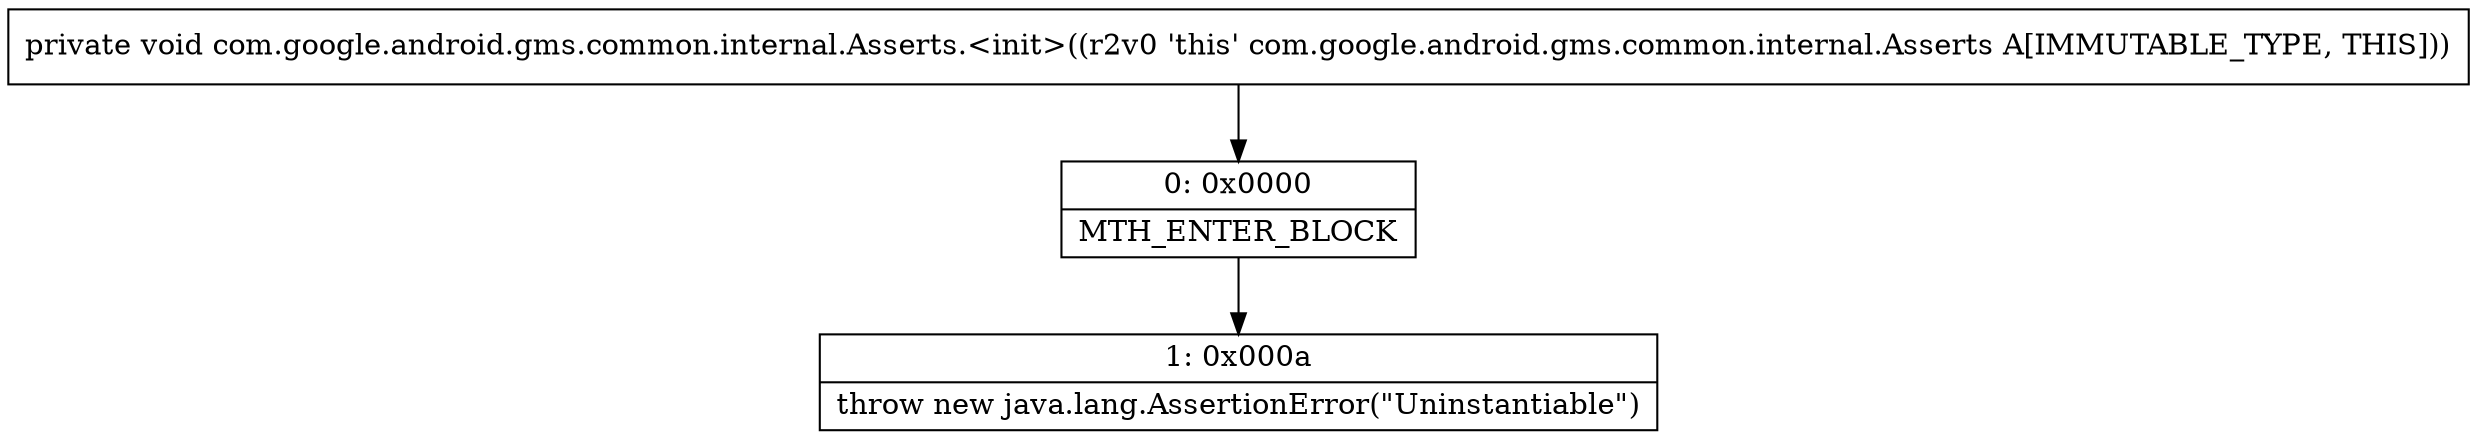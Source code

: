 digraph "CFG forcom.google.android.gms.common.internal.Asserts.\<init\>()V" {
Node_0 [shape=record,label="{0\:\ 0x0000|MTH_ENTER_BLOCK\l}"];
Node_1 [shape=record,label="{1\:\ 0x000a|throw new java.lang.AssertionError(\"Uninstantiable\")\l}"];
MethodNode[shape=record,label="{private void com.google.android.gms.common.internal.Asserts.\<init\>((r2v0 'this' com.google.android.gms.common.internal.Asserts A[IMMUTABLE_TYPE, THIS])) }"];
MethodNode -> Node_0;
Node_0 -> Node_1;
}


